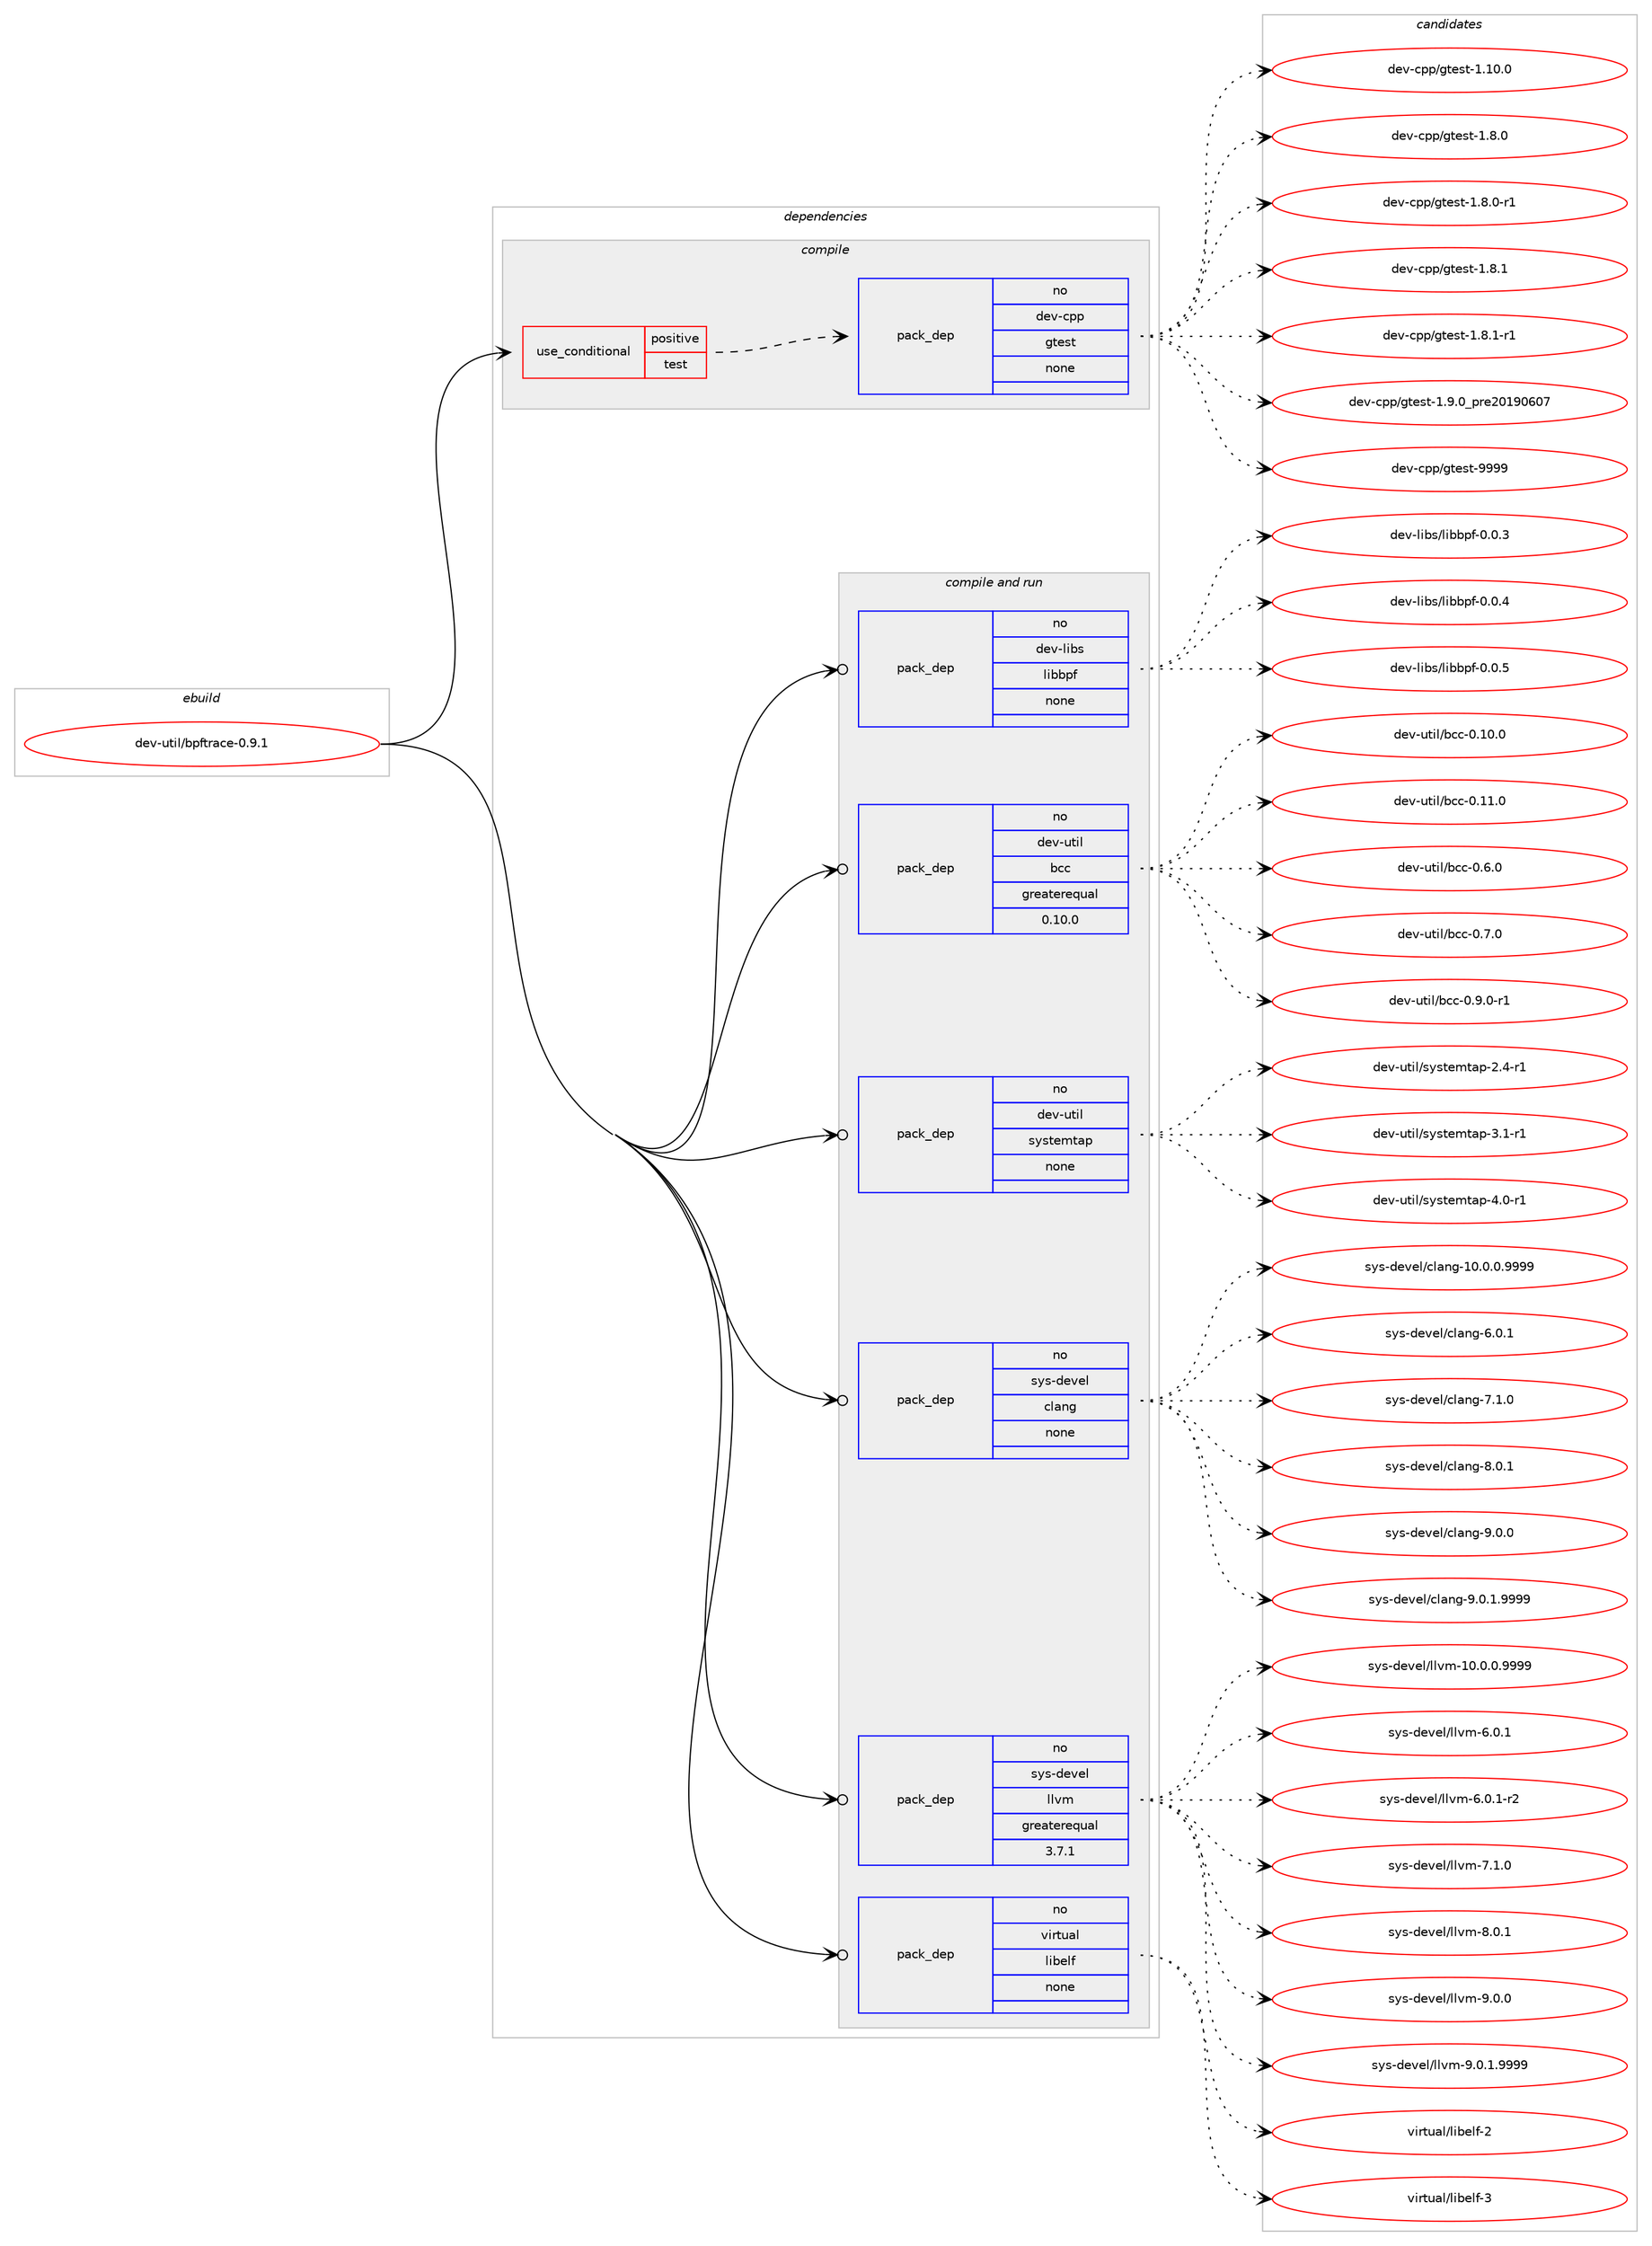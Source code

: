 digraph prolog {

# *************
# Graph options
# *************

newrank=true;
concentrate=true;
compound=true;
graph [rankdir=LR,fontname=Helvetica,fontsize=10,ranksep=1.5];#, ranksep=2.5, nodesep=0.2];
edge  [arrowhead=vee];
node  [fontname=Helvetica,fontsize=10];

# **********
# The ebuild
# **********

subgraph cluster_leftcol {
color=gray;
rank=same;
label=<<i>ebuild</i>>;
id [label="dev-util/bpftrace-0.9.1", color=red, width=4, href="../dev-util/bpftrace-0.9.1.svg"];
}

# ****************
# The dependencies
# ****************

subgraph cluster_midcol {
color=gray;
label=<<i>dependencies</i>>;
subgraph cluster_compile {
fillcolor="#eeeeee";
style=filled;
label=<<i>compile</i>>;
subgraph cond181891 {
dependency725880 [label=<<TABLE BORDER="0" CELLBORDER="1" CELLSPACING="0" CELLPADDING="4"><TR><TD ROWSPAN="3" CELLPADDING="10">use_conditional</TD></TR><TR><TD>positive</TD></TR><TR><TD>test</TD></TR></TABLE>>, shape=none, color=red];
subgraph pack531883 {
dependency725881 [label=<<TABLE BORDER="0" CELLBORDER="1" CELLSPACING="0" CELLPADDING="4" WIDTH="220"><TR><TD ROWSPAN="6" CELLPADDING="30">pack_dep</TD></TR><TR><TD WIDTH="110">no</TD></TR><TR><TD>dev-cpp</TD></TR><TR><TD>gtest</TD></TR><TR><TD>none</TD></TR><TR><TD></TD></TR></TABLE>>, shape=none, color=blue];
}
dependency725880:e -> dependency725881:w [weight=20,style="dashed",arrowhead="vee"];
}
id:e -> dependency725880:w [weight=20,style="solid",arrowhead="vee"];
}
subgraph cluster_compileandrun {
fillcolor="#eeeeee";
style=filled;
label=<<i>compile and run</i>>;
subgraph pack531884 {
dependency725882 [label=<<TABLE BORDER="0" CELLBORDER="1" CELLSPACING="0" CELLPADDING="4" WIDTH="220"><TR><TD ROWSPAN="6" CELLPADDING="30">pack_dep</TD></TR><TR><TD WIDTH="110">no</TD></TR><TR><TD>dev-libs</TD></TR><TR><TD>libbpf</TD></TR><TR><TD>none</TD></TR><TR><TD></TD></TR></TABLE>>, shape=none, color=blue];
}
id:e -> dependency725882:w [weight=20,style="solid",arrowhead="odotvee"];
subgraph pack531885 {
dependency725883 [label=<<TABLE BORDER="0" CELLBORDER="1" CELLSPACING="0" CELLPADDING="4" WIDTH="220"><TR><TD ROWSPAN="6" CELLPADDING="30">pack_dep</TD></TR><TR><TD WIDTH="110">no</TD></TR><TR><TD>dev-util</TD></TR><TR><TD>bcc</TD></TR><TR><TD>greaterequal</TD></TR><TR><TD>0.10.0</TD></TR></TABLE>>, shape=none, color=blue];
}
id:e -> dependency725883:w [weight=20,style="solid",arrowhead="odotvee"];
subgraph pack531886 {
dependency725884 [label=<<TABLE BORDER="0" CELLBORDER="1" CELLSPACING="0" CELLPADDING="4" WIDTH="220"><TR><TD ROWSPAN="6" CELLPADDING="30">pack_dep</TD></TR><TR><TD WIDTH="110">no</TD></TR><TR><TD>dev-util</TD></TR><TR><TD>systemtap</TD></TR><TR><TD>none</TD></TR><TR><TD></TD></TR></TABLE>>, shape=none, color=blue];
}
id:e -> dependency725884:w [weight=20,style="solid",arrowhead="odotvee"];
subgraph pack531887 {
dependency725885 [label=<<TABLE BORDER="0" CELLBORDER="1" CELLSPACING="0" CELLPADDING="4" WIDTH="220"><TR><TD ROWSPAN="6" CELLPADDING="30">pack_dep</TD></TR><TR><TD WIDTH="110">no</TD></TR><TR><TD>sys-devel</TD></TR><TR><TD>clang</TD></TR><TR><TD>none</TD></TR><TR><TD></TD></TR></TABLE>>, shape=none, color=blue];
}
id:e -> dependency725885:w [weight=20,style="solid",arrowhead="odotvee"];
subgraph pack531888 {
dependency725886 [label=<<TABLE BORDER="0" CELLBORDER="1" CELLSPACING="0" CELLPADDING="4" WIDTH="220"><TR><TD ROWSPAN="6" CELLPADDING="30">pack_dep</TD></TR><TR><TD WIDTH="110">no</TD></TR><TR><TD>sys-devel</TD></TR><TR><TD>llvm</TD></TR><TR><TD>greaterequal</TD></TR><TR><TD>3.7.1</TD></TR></TABLE>>, shape=none, color=blue];
}
id:e -> dependency725886:w [weight=20,style="solid",arrowhead="odotvee"];
subgraph pack531889 {
dependency725887 [label=<<TABLE BORDER="0" CELLBORDER="1" CELLSPACING="0" CELLPADDING="4" WIDTH="220"><TR><TD ROWSPAN="6" CELLPADDING="30">pack_dep</TD></TR><TR><TD WIDTH="110">no</TD></TR><TR><TD>virtual</TD></TR><TR><TD>libelf</TD></TR><TR><TD>none</TD></TR><TR><TD></TD></TR></TABLE>>, shape=none, color=blue];
}
id:e -> dependency725887:w [weight=20,style="solid",arrowhead="odotvee"];
}
subgraph cluster_run {
fillcolor="#eeeeee";
style=filled;
label=<<i>run</i>>;
}
}

# **************
# The candidates
# **************

subgraph cluster_choices {
rank=same;
color=gray;
label=<<i>candidates</i>>;

subgraph choice531883 {
color=black;
nodesep=1;
choice10010111845991121124710311610111511645494649484648 [label="dev-cpp/gtest-1.10.0", color=red, width=4,href="../dev-cpp/gtest-1.10.0.svg"];
choice100101118459911211247103116101115116454946564648 [label="dev-cpp/gtest-1.8.0", color=red, width=4,href="../dev-cpp/gtest-1.8.0.svg"];
choice1001011184599112112471031161011151164549465646484511449 [label="dev-cpp/gtest-1.8.0-r1", color=red, width=4,href="../dev-cpp/gtest-1.8.0-r1.svg"];
choice100101118459911211247103116101115116454946564649 [label="dev-cpp/gtest-1.8.1", color=red, width=4,href="../dev-cpp/gtest-1.8.1.svg"];
choice1001011184599112112471031161011151164549465646494511449 [label="dev-cpp/gtest-1.8.1-r1", color=red, width=4,href="../dev-cpp/gtest-1.8.1-r1.svg"];
choice100101118459911211247103116101115116454946574648951121141015048495748544855 [label="dev-cpp/gtest-1.9.0_pre20190607", color=red, width=4,href="../dev-cpp/gtest-1.9.0_pre20190607.svg"];
choice1001011184599112112471031161011151164557575757 [label="dev-cpp/gtest-9999", color=red, width=4,href="../dev-cpp/gtest-9999.svg"];
dependency725881:e -> choice10010111845991121124710311610111511645494649484648:w [style=dotted,weight="100"];
dependency725881:e -> choice100101118459911211247103116101115116454946564648:w [style=dotted,weight="100"];
dependency725881:e -> choice1001011184599112112471031161011151164549465646484511449:w [style=dotted,weight="100"];
dependency725881:e -> choice100101118459911211247103116101115116454946564649:w [style=dotted,weight="100"];
dependency725881:e -> choice1001011184599112112471031161011151164549465646494511449:w [style=dotted,weight="100"];
dependency725881:e -> choice100101118459911211247103116101115116454946574648951121141015048495748544855:w [style=dotted,weight="100"];
dependency725881:e -> choice1001011184599112112471031161011151164557575757:w [style=dotted,weight="100"];
}
subgraph choice531884 {
color=black;
nodesep=1;
choice1001011184510810598115471081059898112102454846484651 [label="dev-libs/libbpf-0.0.3", color=red, width=4,href="../dev-libs/libbpf-0.0.3.svg"];
choice1001011184510810598115471081059898112102454846484652 [label="dev-libs/libbpf-0.0.4", color=red, width=4,href="../dev-libs/libbpf-0.0.4.svg"];
choice1001011184510810598115471081059898112102454846484653 [label="dev-libs/libbpf-0.0.5", color=red, width=4,href="../dev-libs/libbpf-0.0.5.svg"];
dependency725882:e -> choice1001011184510810598115471081059898112102454846484651:w [style=dotted,weight="100"];
dependency725882:e -> choice1001011184510810598115471081059898112102454846484652:w [style=dotted,weight="100"];
dependency725882:e -> choice1001011184510810598115471081059898112102454846484653:w [style=dotted,weight="100"];
}
subgraph choice531885 {
color=black;
nodesep=1;
choice100101118451171161051084798999945484649484648 [label="dev-util/bcc-0.10.0", color=red, width=4,href="../dev-util/bcc-0.10.0.svg"];
choice100101118451171161051084798999945484649494648 [label="dev-util/bcc-0.11.0", color=red, width=4,href="../dev-util/bcc-0.11.0.svg"];
choice1001011184511711610510847989999454846544648 [label="dev-util/bcc-0.6.0", color=red, width=4,href="../dev-util/bcc-0.6.0.svg"];
choice1001011184511711610510847989999454846554648 [label="dev-util/bcc-0.7.0", color=red, width=4,href="../dev-util/bcc-0.7.0.svg"];
choice10010111845117116105108479899994548465746484511449 [label="dev-util/bcc-0.9.0-r1", color=red, width=4,href="../dev-util/bcc-0.9.0-r1.svg"];
dependency725883:e -> choice100101118451171161051084798999945484649484648:w [style=dotted,weight="100"];
dependency725883:e -> choice100101118451171161051084798999945484649494648:w [style=dotted,weight="100"];
dependency725883:e -> choice1001011184511711610510847989999454846544648:w [style=dotted,weight="100"];
dependency725883:e -> choice1001011184511711610510847989999454846554648:w [style=dotted,weight="100"];
dependency725883:e -> choice10010111845117116105108479899994548465746484511449:w [style=dotted,weight="100"];
}
subgraph choice531886 {
color=black;
nodesep=1;
choice100101118451171161051084711512111511610110911697112455046524511449 [label="dev-util/systemtap-2.4-r1", color=red, width=4,href="../dev-util/systemtap-2.4-r1.svg"];
choice100101118451171161051084711512111511610110911697112455146494511449 [label="dev-util/systemtap-3.1-r1", color=red, width=4,href="../dev-util/systemtap-3.1-r1.svg"];
choice100101118451171161051084711512111511610110911697112455246484511449 [label="dev-util/systemtap-4.0-r1", color=red, width=4,href="../dev-util/systemtap-4.0-r1.svg"];
dependency725884:e -> choice100101118451171161051084711512111511610110911697112455046524511449:w [style=dotted,weight="100"];
dependency725884:e -> choice100101118451171161051084711512111511610110911697112455146494511449:w [style=dotted,weight="100"];
dependency725884:e -> choice100101118451171161051084711512111511610110911697112455246484511449:w [style=dotted,weight="100"];
}
subgraph choice531887 {
color=black;
nodesep=1;
choice11512111545100101118101108479910897110103454948464846484657575757 [label="sys-devel/clang-10.0.0.9999", color=red, width=4,href="../sys-devel/clang-10.0.0.9999.svg"];
choice11512111545100101118101108479910897110103455446484649 [label="sys-devel/clang-6.0.1", color=red, width=4,href="../sys-devel/clang-6.0.1.svg"];
choice11512111545100101118101108479910897110103455546494648 [label="sys-devel/clang-7.1.0", color=red, width=4,href="../sys-devel/clang-7.1.0.svg"];
choice11512111545100101118101108479910897110103455646484649 [label="sys-devel/clang-8.0.1", color=red, width=4,href="../sys-devel/clang-8.0.1.svg"];
choice11512111545100101118101108479910897110103455746484648 [label="sys-devel/clang-9.0.0", color=red, width=4,href="../sys-devel/clang-9.0.0.svg"];
choice115121115451001011181011084799108971101034557464846494657575757 [label="sys-devel/clang-9.0.1.9999", color=red, width=4,href="../sys-devel/clang-9.0.1.9999.svg"];
dependency725885:e -> choice11512111545100101118101108479910897110103454948464846484657575757:w [style=dotted,weight="100"];
dependency725885:e -> choice11512111545100101118101108479910897110103455446484649:w [style=dotted,weight="100"];
dependency725885:e -> choice11512111545100101118101108479910897110103455546494648:w [style=dotted,weight="100"];
dependency725885:e -> choice11512111545100101118101108479910897110103455646484649:w [style=dotted,weight="100"];
dependency725885:e -> choice11512111545100101118101108479910897110103455746484648:w [style=dotted,weight="100"];
dependency725885:e -> choice115121115451001011181011084799108971101034557464846494657575757:w [style=dotted,weight="100"];
}
subgraph choice531888 {
color=black;
nodesep=1;
choice1151211154510010111810110847108108118109454948464846484657575757 [label="sys-devel/llvm-10.0.0.9999", color=red, width=4,href="../sys-devel/llvm-10.0.0.9999.svg"];
choice1151211154510010111810110847108108118109455446484649 [label="sys-devel/llvm-6.0.1", color=red, width=4,href="../sys-devel/llvm-6.0.1.svg"];
choice11512111545100101118101108471081081181094554464846494511450 [label="sys-devel/llvm-6.0.1-r2", color=red, width=4,href="../sys-devel/llvm-6.0.1-r2.svg"];
choice1151211154510010111810110847108108118109455546494648 [label="sys-devel/llvm-7.1.0", color=red, width=4,href="../sys-devel/llvm-7.1.0.svg"];
choice1151211154510010111810110847108108118109455646484649 [label="sys-devel/llvm-8.0.1", color=red, width=4,href="../sys-devel/llvm-8.0.1.svg"];
choice1151211154510010111810110847108108118109455746484648 [label="sys-devel/llvm-9.0.0", color=red, width=4,href="../sys-devel/llvm-9.0.0.svg"];
choice11512111545100101118101108471081081181094557464846494657575757 [label="sys-devel/llvm-9.0.1.9999", color=red, width=4,href="../sys-devel/llvm-9.0.1.9999.svg"];
dependency725886:e -> choice1151211154510010111810110847108108118109454948464846484657575757:w [style=dotted,weight="100"];
dependency725886:e -> choice1151211154510010111810110847108108118109455446484649:w [style=dotted,weight="100"];
dependency725886:e -> choice11512111545100101118101108471081081181094554464846494511450:w [style=dotted,weight="100"];
dependency725886:e -> choice1151211154510010111810110847108108118109455546494648:w [style=dotted,weight="100"];
dependency725886:e -> choice1151211154510010111810110847108108118109455646484649:w [style=dotted,weight="100"];
dependency725886:e -> choice1151211154510010111810110847108108118109455746484648:w [style=dotted,weight="100"];
dependency725886:e -> choice11512111545100101118101108471081081181094557464846494657575757:w [style=dotted,weight="100"];
}
subgraph choice531889 {
color=black;
nodesep=1;
choice1181051141161179710847108105981011081024550 [label="virtual/libelf-2", color=red, width=4,href="../virtual/libelf-2.svg"];
choice1181051141161179710847108105981011081024551 [label="virtual/libelf-3", color=red, width=4,href="../virtual/libelf-3.svg"];
dependency725887:e -> choice1181051141161179710847108105981011081024550:w [style=dotted,weight="100"];
dependency725887:e -> choice1181051141161179710847108105981011081024551:w [style=dotted,weight="100"];
}
}

}
